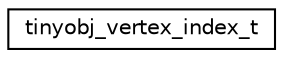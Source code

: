 digraph "Graphical Class Hierarchy"
{
 // LATEX_PDF_SIZE
  edge [fontname="Helvetica",fontsize="10",labelfontname="Helvetica",labelfontsize="10"];
  node [fontname="Helvetica",fontsize="10",shape=record];
  rankdir="LR";
  Node0 [label="tinyobj_vertex_index_t",height=0.2,width=0.4,color="black", fillcolor="white", style="filled",URL="$structtinyobj__vertex__index__t.html",tooltip=" "];
}
